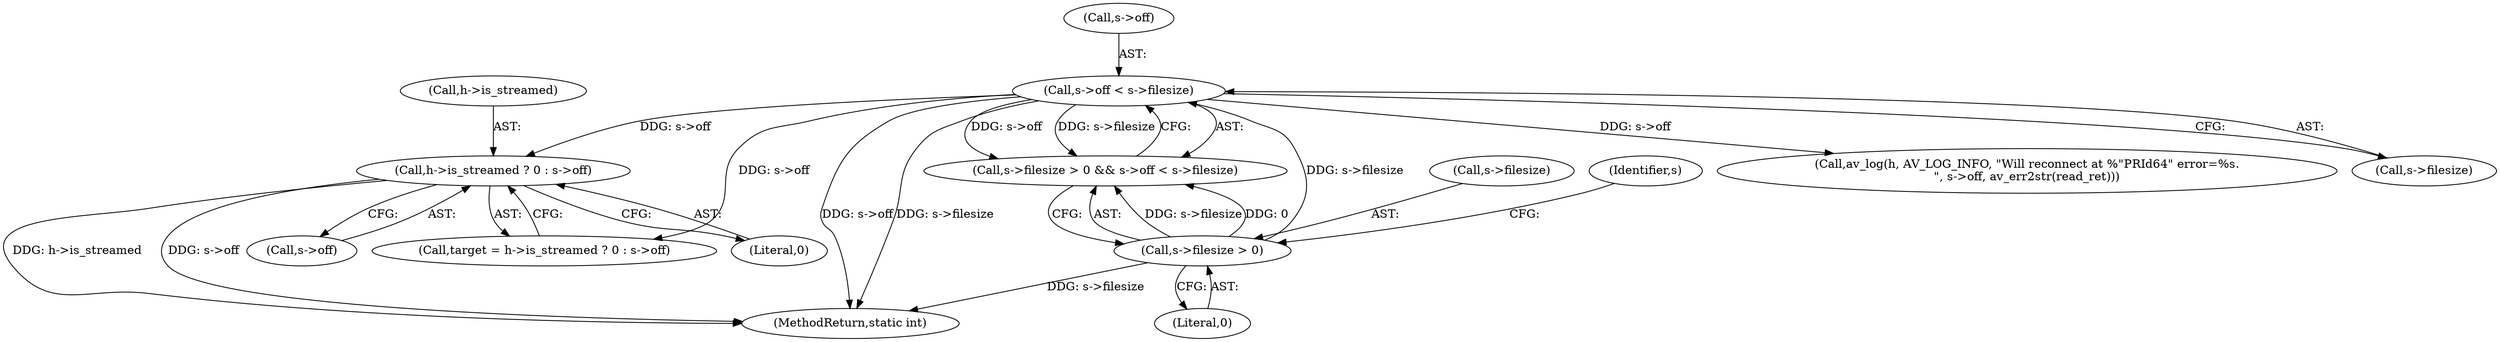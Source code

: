 digraph "1_FFmpeg_2a05c8f813de6f2278827734bf8102291e7484aa_4@del" {
"1000272" [label="(Call,h->is_streamed ? 0 : s->off)"];
"1000245" [label="(Call,s->off < s->filesize)"];
"1000240" [label="(Call,s->filesize > 0)"];
"1000241" [label="(Call,s->filesize)"];
"1000247" [label="(Identifier,s)"];
"1000240" [label="(Call,s->filesize > 0)"];
"1000239" [label="(Call,s->filesize > 0 && s->off < s->filesize)"];
"1000246" [label="(Call,s->off)"];
"1000272" [label="(Call,h->is_streamed ? 0 : s->off)"];
"1000276" [label="(Literal,0)"];
"1000277" [label="(Call,s->off)"];
"1000270" [label="(Call,target = h->is_streamed ? 0 : s->off)"];
"1000352" [label="(MethodReturn,static int)"];
"1000273" [label="(Call,h->is_streamed)"];
"1000244" [label="(Literal,0)"];
"1000291" [label="(Call,av_log(h, AV_LOG_INFO, \"Will reconnect at %\"PRId64\" error=%s.\n\", s->off, av_err2str(read_ret)))"];
"1000249" [label="(Call,s->filesize)"];
"1000245" [label="(Call,s->off < s->filesize)"];
"1000272" -> "1000270"  [label="AST: "];
"1000272" -> "1000276"  [label="CFG: "];
"1000272" -> "1000277"  [label="CFG: "];
"1000273" -> "1000272"  [label="AST: "];
"1000276" -> "1000272"  [label="AST: "];
"1000277" -> "1000272"  [label="AST: "];
"1000270" -> "1000272"  [label="CFG: "];
"1000272" -> "1000352"  [label="DDG: h->is_streamed"];
"1000272" -> "1000352"  [label="DDG: s->off"];
"1000245" -> "1000272"  [label="DDG: s->off"];
"1000245" -> "1000239"  [label="AST: "];
"1000245" -> "1000249"  [label="CFG: "];
"1000246" -> "1000245"  [label="AST: "];
"1000249" -> "1000245"  [label="AST: "];
"1000239" -> "1000245"  [label="CFG: "];
"1000245" -> "1000352"  [label="DDG: s->off"];
"1000245" -> "1000352"  [label="DDG: s->filesize"];
"1000245" -> "1000239"  [label="DDG: s->off"];
"1000245" -> "1000239"  [label="DDG: s->filesize"];
"1000240" -> "1000245"  [label="DDG: s->filesize"];
"1000245" -> "1000270"  [label="DDG: s->off"];
"1000245" -> "1000291"  [label="DDG: s->off"];
"1000240" -> "1000239"  [label="AST: "];
"1000240" -> "1000244"  [label="CFG: "];
"1000241" -> "1000240"  [label="AST: "];
"1000244" -> "1000240"  [label="AST: "];
"1000247" -> "1000240"  [label="CFG: "];
"1000239" -> "1000240"  [label="CFG: "];
"1000240" -> "1000352"  [label="DDG: s->filesize"];
"1000240" -> "1000239"  [label="DDG: s->filesize"];
"1000240" -> "1000239"  [label="DDG: 0"];
}
